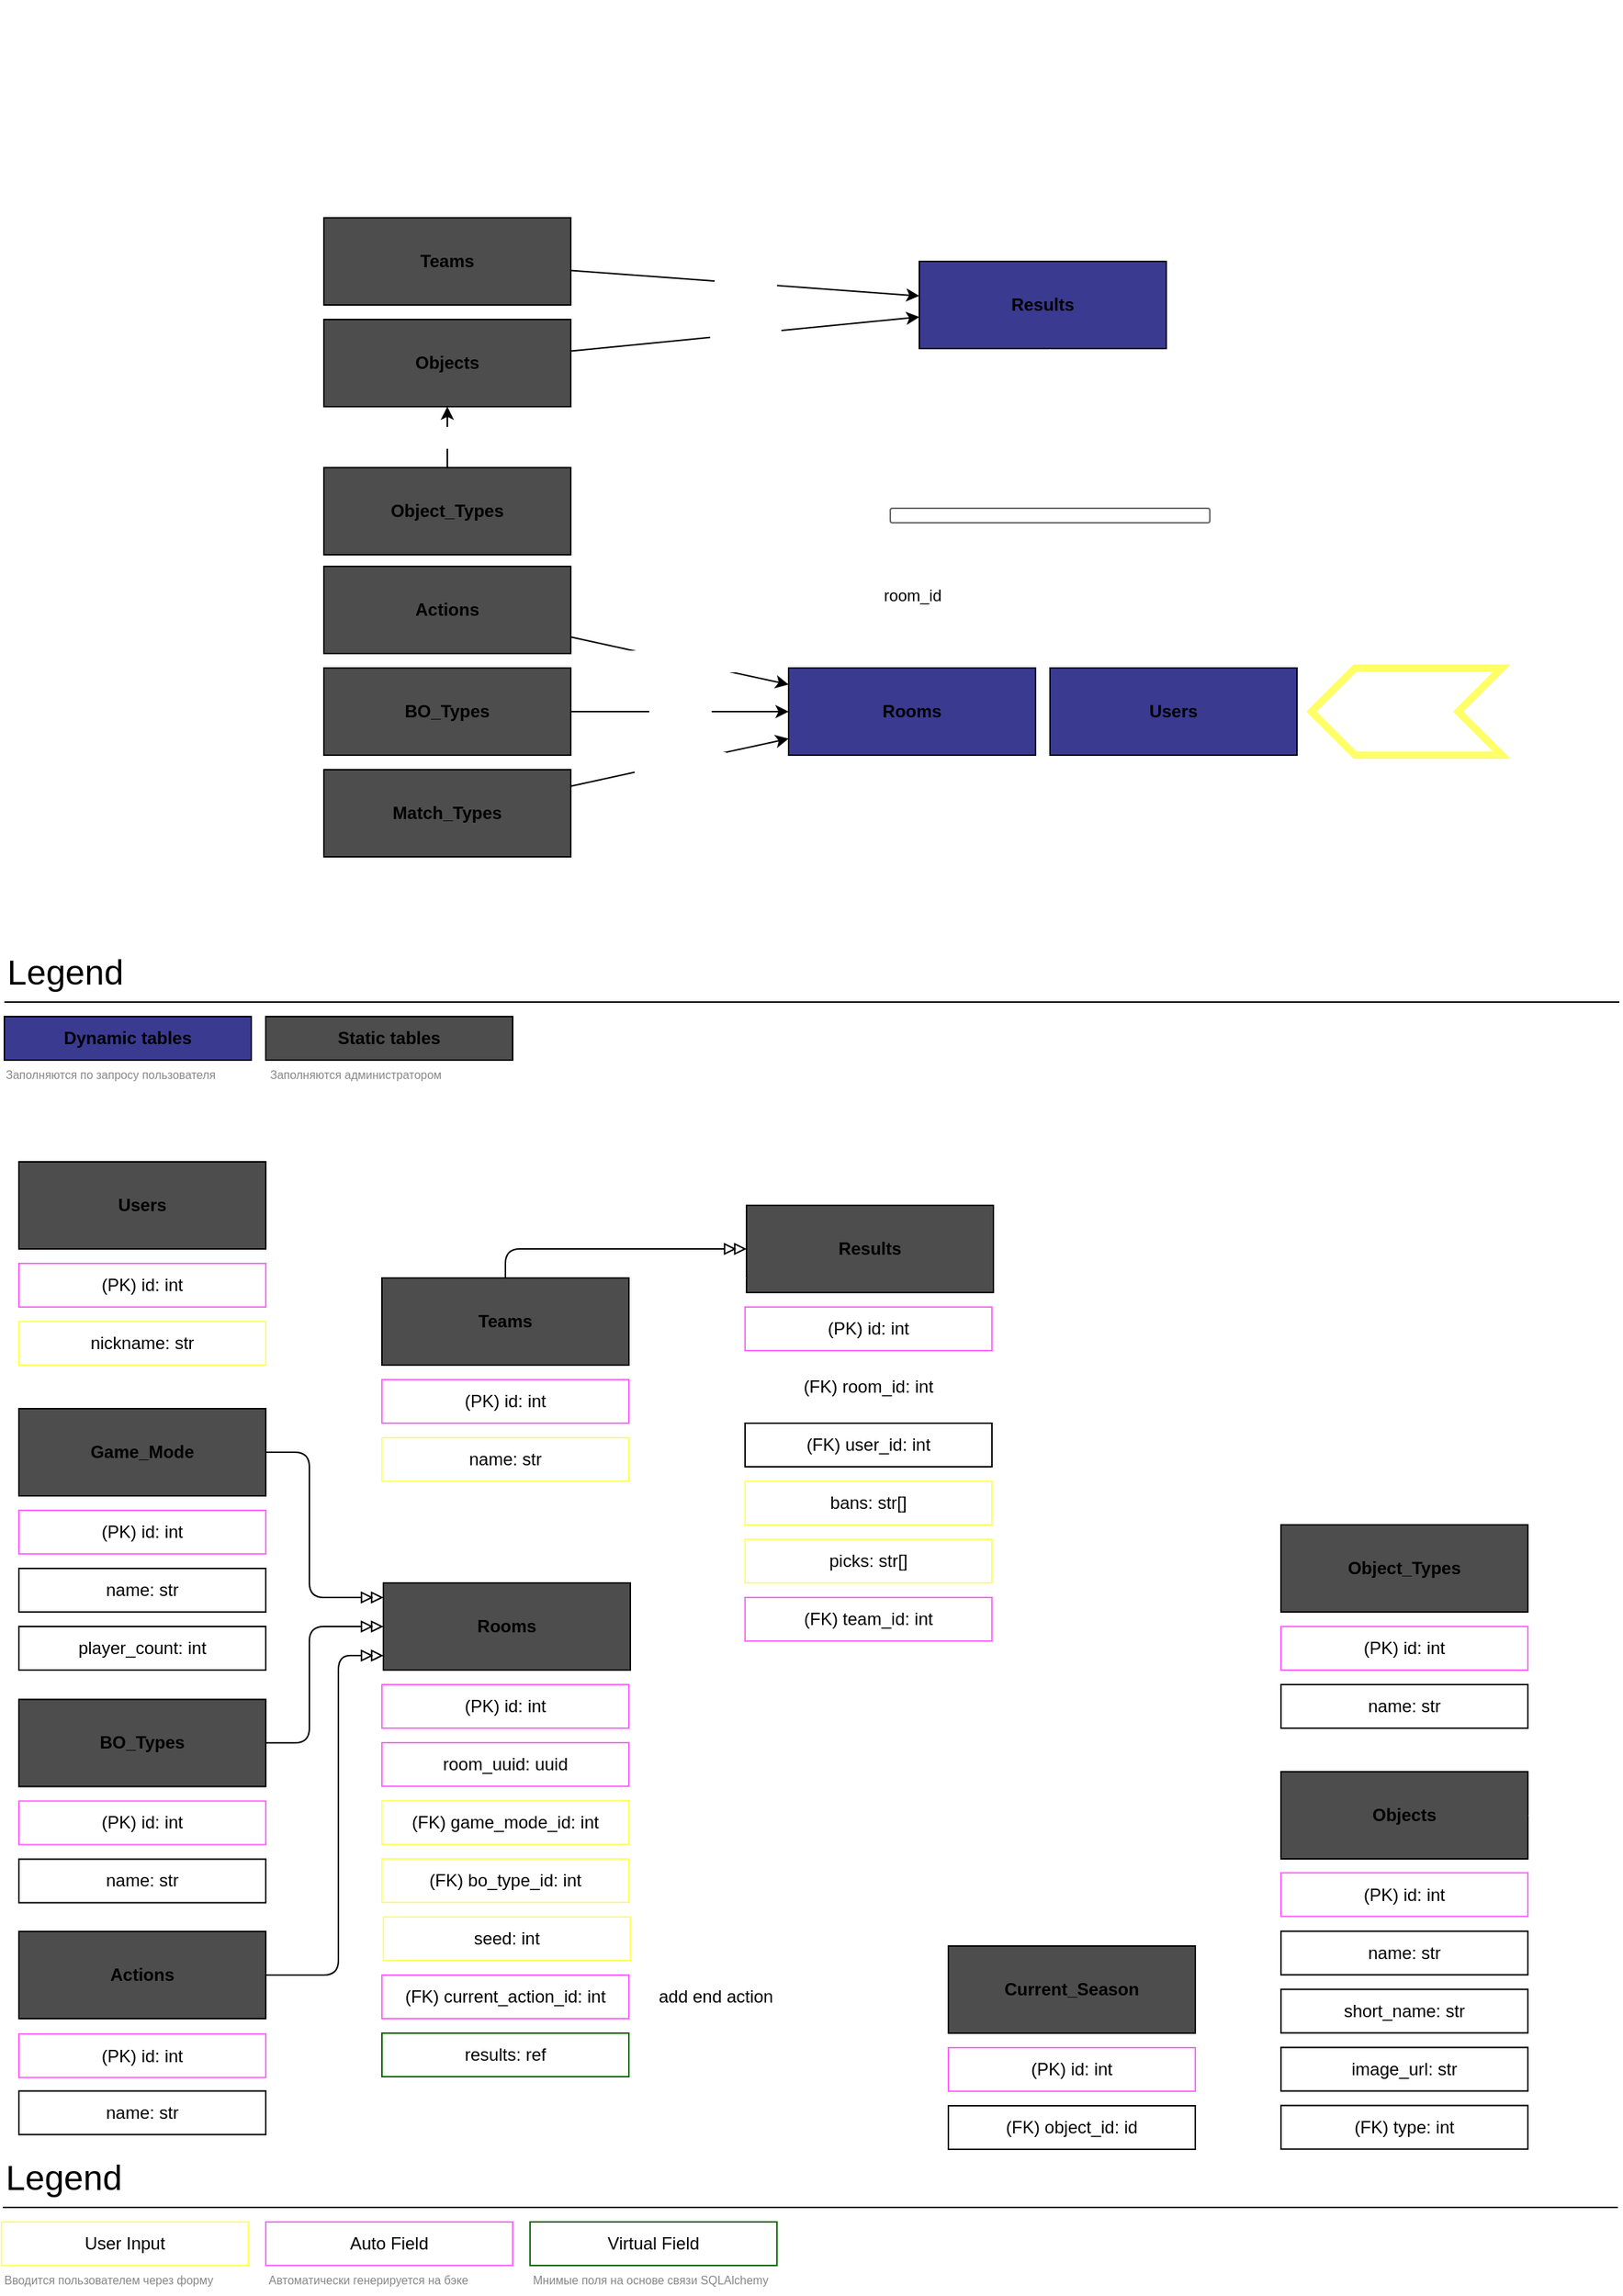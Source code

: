 <mxfile pages="6">
    <diagram id="msKyM3QTYCGkHJKbw-Ij" name="DB_Arch">
        <mxGraphModel dx="539" dy="1744" grid="1" gridSize="10" guides="0" tooltips="1" connect="1" arrows="1" fold="1" page="1" pageScale="1" pageWidth="1169" pageHeight="827" math="0" shadow="0">
            <root>
                <mxCell id="0"/>
                <mxCell id="1" parent="0"/>
                <mxCell id="SCHBTk89pM5uPsMTtURv-64" style="edgeStyle=orthogonalEdgeStyle;rounded=1;orthogonalLoop=1;jettySize=auto;html=1;startArrow=none;startFill=0;endArrow=doubleBlock;endFill=0;strokeColor=#FFFFFF;" parent="1" source="4jjwoe7JuIm5MmQz-8s8-2" target="rAY3adNcIp4noNA6YQVJ-1" edge="1">
                    <mxGeometry relative="1" as="geometry">
                        <Array as="points">
                            <mxPoint x="510" y="80"/>
                            <mxPoint x="510" y="80"/>
                        </Array>
                    </mxGeometry>
                </mxCell>
                <mxCell id="4jjwoe7JuIm5MmQz-8s8-2" value="Users" style="rounded=0;whiteSpace=wrap;html=1;fillColor=#4D4D4D;fontStyle=1" parent="1" vertex="1">
                    <mxGeometry x="40.0" y="40.0" width="170" height="60" as="geometry"/>
                </mxCell>
                <mxCell id="4jjwoe7JuIm5MmQz-8s8-6" value="(PK) id: int" style="rounded=0;whiteSpace=wrap;html=1;" parent="1" vertex="1">
                    <mxGeometry x="40.0" y="110.0" width="170" height="30" as="geometry"/>
                </mxCell>
                <mxCell id="4jjwoe7JuIm5MmQz-8s8-7" value="nickname: str" style="rounded=0;whiteSpace=wrap;html=1;strokeColor=#FFFF66;" parent="1" vertex="1">
                    <mxGeometry x="40.0" y="150.0" width="170" height="30" as="geometry"/>
                </mxCell>
                <mxCell id="SCHBTk89pM5uPsMTtURv-54" style="edgeStyle=orthogonalEdgeStyle;rounded=1;orthogonalLoop=1;jettySize=auto;html=1;startArrow=none;startFill=0;endArrow=doubleBlock;endFill=0;" parent="1" source="4jjwoe7JuIm5MmQz-8s8-13" target="SCHBTk89pM5uPsMTtURv-42" edge="1">
                    <mxGeometry relative="1" as="geometry">
                        <Array as="points">
                            <mxPoint x="240" y="240"/>
                            <mxPoint x="240" y="340"/>
                        </Array>
                    </mxGeometry>
                </mxCell>
                <mxCell id="4jjwoe7JuIm5MmQz-8s8-13" value="Game_Mode" style="rounded=0;whiteSpace=wrap;html=1;fillColor=#4D4D4D;fontStyle=1" parent="1" vertex="1">
                    <mxGeometry x="40" y="210" width="170" height="60" as="geometry"/>
                </mxCell>
                <mxCell id="4jjwoe7JuIm5MmQz-8s8-16" value="name: str" style="rounded=0;whiteSpace=wrap;html=1;" parent="1" vertex="1">
                    <mxGeometry x="40" y="520.2" width="170" height="30" as="geometry"/>
                </mxCell>
                <mxCell id="SCHBTk89pM5uPsMTtURv-55" style="edgeStyle=orthogonalEdgeStyle;rounded=1;orthogonalLoop=1;jettySize=auto;html=1;startArrow=none;startFill=0;endArrow=doubleBlock;endFill=0;" parent="1" target="SCHBTk89pM5uPsMTtURv-42" edge="1">
                    <mxGeometry relative="1" as="geometry">
                        <Array as="points">
                            <mxPoint x="240" y="440"/>
                            <mxPoint x="240" y="360"/>
                        </Array>
                        <mxPoint x="210" y="440.143" as="sourcePoint"/>
                    </mxGeometry>
                </mxCell>
                <mxCell id="4jjwoe7JuIm5MmQz-8s8-18" value="BO_Types" style="rounded=0;whiteSpace=wrap;html=1;fillColor=#4D4D4D;fontStyle=1" parent="1" vertex="1">
                    <mxGeometry x="40" y="410.2" width="170" height="60" as="geometry"/>
                </mxCell>
                <mxCell id="4jjwoe7JuIm5MmQz-8s8-23" value="(PK) id: int" style="rounded=0;whiteSpace=wrap;html=1;strokeColor=#FF66FF;" parent="1" vertex="1">
                    <mxGeometry x="40" y="280" width="170" height="30" as="geometry"/>
                </mxCell>
                <mxCell id="4jjwoe7JuIm5MmQz-8s8-24" value="name: str" style="rounded=0;whiteSpace=wrap;html=1;" parent="1" vertex="1">
                    <mxGeometry x="40" y="320" width="170" height="30" as="geometry"/>
                </mxCell>
                <mxCell id="4jjwoe7JuIm5MmQz-8s8-25" value="(PK) id: int" style="rounded=0;whiteSpace=wrap;html=1;strokeColor=#FF66FF;" parent="1" vertex="1">
                    <mxGeometry x="40" y="480.2" width="170" height="30" as="geometry"/>
                </mxCell>
                <mxCell id="4jjwoe7JuIm5MmQz-8s8-49" value="User Input" style="rounded=0;whiteSpace=wrap;html=1;strokeColor=#FFFF66;" parent="1" vertex="1">
                    <mxGeometry x="28" y="770" width="170" height="30" as="geometry"/>
                </mxCell>
                <mxCell id="4jjwoe7JuIm5MmQz-8s8-50" value="Auto Field" style="rounded=0;whiteSpace=wrap;html=1;strokeColor=#FF66FF;" parent="1" vertex="1">
                    <mxGeometry x="210" y="770" width="170" height="30" as="geometry"/>
                </mxCell>
                <mxCell id="7G6EMqLsNSL37DhbVlC9-19" style="edgeStyle=orthogonalEdgeStyle;rounded=1;orthogonalLoop=1;jettySize=auto;html=1;endArrow=doubleBlock;endFill=0;" parent="1" source="4jjwoe7JuIm5MmQz-8s8-51" target="rAY3adNcIp4noNA6YQVJ-1" edge="1">
                    <mxGeometry relative="1" as="geometry">
                        <Array as="points">
                            <mxPoint x="375" y="100"/>
                        </Array>
                    </mxGeometry>
                </mxCell>
                <mxCell id="4jjwoe7JuIm5MmQz-8s8-51" value="Teams" style="rounded=0;whiteSpace=wrap;html=1;fillColor=#4D4D4D;fontStyle=1" parent="1" vertex="1">
                    <mxGeometry x="290" y="120" width="170" height="60" as="geometry"/>
                </mxCell>
                <mxCell id="4jjwoe7JuIm5MmQz-8s8-54" value="name: str" style="rounded=0;whiteSpace=wrap;html=1;strokeColor=#FFFF66;" parent="1" vertex="1">
                    <mxGeometry x="290" y="230" width="170" height="30" as="geometry"/>
                </mxCell>
                <mxCell id="4jjwoe7JuIm5MmQz-8s8-55" value="(PK) id: int" style="rounded=0;whiteSpace=wrap;html=1;" parent="1" vertex="1">
                    <mxGeometry x="290" y="190" width="170" height="30" as="geometry"/>
                </mxCell>
                <mxCell id="4jjwoe7JuIm5MmQz-8s8-60" value="&lt;font style=&quot;font-size: 24px&quot;&gt;Legend&lt;/font&gt;" style="text;html=1;strokeColor=none;fillColor=none;align=left;verticalAlign=middle;whiteSpace=wrap;rounded=0;" parent="1" vertex="1">
                    <mxGeometry x="29" y="720" width="92" height="40" as="geometry"/>
                </mxCell>
                <mxCell id="4jjwoe7JuIm5MmQz-8s8-62" value="" style="endArrow=none;html=1;rounded=0;fontSize=24;exitX=0;exitY=1;exitDx=0;exitDy=0;" parent="1" source="4jjwoe7JuIm5MmQz-8s8-60" edge="1">
                    <mxGeometry width="50" height="50" relative="1" as="geometry">
                        <mxPoint x="771" y="600" as="sourcePoint"/>
                        <mxPoint x="1141" y="760" as="targetPoint"/>
                    </mxGeometry>
                </mxCell>
                <mxCell id="rAY3adNcIp4noNA6YQVJ-1" value="Results" style="rounded=0;whiteSpace=wrap;html=1;fillColor=#4D4D4D;fontStyle=1" parent="1" vertex="1">
                    <mxGeometry x="541" y="70" width="170" height="60" as="geometry"/>
                </mxCell>
                <mxCell id="Pdu6vEGgEKiIDiA17Eyo-1" value="Вводится пользователем через форму" style="text;html=1;strokeColor=none;fillColor=none;align=left;verticalAlign=middle;whiteSpace=wrap;rounded=0;shadow=0;glass=0;labelBorderColor=none;fontSize=8;fontColor=#878787;" parent="1" vertex="1">
                    <mxGeometry x="28" y="800" width="170" height="20" as="geometry"/>
                </mxCell>
                <mxCell id="Pdu6vEGgEKiIDiA17Eyo-2" value="Автоматически генерируется на бэке" style="text;html=1;strokeColor=none;fillColor=none;align=left;verticalAlign=middle;whiteSpace=wrap;rounded=0;shadow=0;glass=0;labelBorderColor=none;fontSize=8;fontColor=#878787;" parent="1" vertex="1">
                    <mxGeometry x="210" y="800" width="170" height="20" as="geometry"/>
                </mxCell>
                <mxCell id="qCTBJWdA8ET0f0xkRoKU-1" value="Virtual Field" style="rounded=0;whiteSpace=wrap;html=1;strokeColor=#006600;" parent="1" vertex="1">
                    <mxGeometry x="391.94" y="770" width="170" height="30" as="geometry"/>
                </mxCell>
                <mxCell id="qCTBJWdA8ET0f0xkRoKU-2" value="Мнимые поля на основе связи SQLAlchemy" style="text;html=1;strokeColor=none;fillColor=none;align=left;verticalAlign=middle;whiteSpace=wrap;rounded=0;shadow=0;glass=0;labelBorderColor=none;fontSize=8;fontColor=#878787;" parent="1" vertex="1">
                    <mxGeometry x="391.94" y="800" width="170" height="20" as="geometry"/>
                </mxCell>
                <mxCell id="SCHBTk89pM5uPsMTtURv-70" style="edgeStyle=orthogonalEdgeStyle;rounded=1;orthogonalLoop=1;jettySize=auto;html=1;startArrow=none;startFill=0;endArrow=doubleBlock;endFill=0;strokeColor=#FFFFFF;" parent="1" source="JbDyKo0zZpgBaeJ1JBka-1" target="SCHBTk89pM5uPsMTtURv-67" edge="1">
                    <mxGeometry relative="1" as="geometry"/>
                </mxCell>
                <mxCell id="JbDyKo0zZpgBaeJ1JBka-1" value="Objects" style="rounded=0;whiteSpace=wrap;html=1;fillColor=#4D4D4D;fontStyle=1;glass=0;shadow=0;" parent="1" vertex="1">
                    <mxGeometry x="909" y="460" width="170" height="60" as="geometry"/>
                </mxCell>
                <mxCell id="JbDyKo0zZpgBaeJ1JBka-3" value="name: str" style="rounded=0;whiteSpace=wrap;html=1;" parent="1" vertex="1">
                    <mxGeometry x="909" y="569.82" width="170" height="30" as="geometry"/>
                </mxCell>
                <mxCell id="JbDyKo0zZpgBaeJ1JBka-4" value="image_url: str" style="rounded=0;whiteSpace=wrap;html=1;" parent="1" vertex="1">
                    <mxGeometry x="909" y="649.82" width="170" height="30" as="geometry"/>
                </mxCell>
                <mxCell id="JbDyKo0zZpgBaeJ1JBka-5" value="short_name: str" style="rounded=0;whiteSpace=wrap;html=1;" parent="1" vertex="1">
                    <mxGeometry x="909" y="609.82" width="170" height="30" as="geometry"/>
                </mxCell>
                <mxCell id="JbDyKo0zZpgBaeJ1JBka-6" value="(FK) type: int" style="rounded=0;whiteSpace=wrap;html=1;" parent="1" vertex="1">
                    <mxGeometry x="909" y="689.82" width="170" height="30" as="geometry"/>
                </mxCell>
                <mxCell id="JbDyKo0zZpgBaeJ1JBka-8" value="(PK) id: int" style="rounded=0;whiteSpace=wrap;html=1;strokeColor=#FF66FF;" parent="1" vertex="1">
                    <mxGeometry x="909" y="529.62" width="170" height="30" as="geometry"/>
                </mxCell>
                <mxCell id="SCHBTk89pM5uPsMTtURv-61" style="edgeStyle=orthogonalEdgeStyle;rounded=1;orthogonalLoop=1;jettySize=auto;html=1;startArrow=none;startFill=0;endArrow=doubleBlock;endFill=0;" parent="1" source="JbDyKo0zZpgBaeJ1JBka-10" target="SCHBTk89pM5uPsMTtURv-42" edge="1">
                    <mxGeometry relative="1" as="geometry">
                        <Array as="points">
                            <mxPoint x="260" y="600"/>
                            <mxPoint x="260" y="380"/>
                        </Array>
                    </mxGeometry>
                </mxCell>
                <mxCell id="JbDyKo0zZpgBaeJ1JBka-10" value="Actions" style="rounded=0;whiteSpace=wrap;html=1;fillColor=#4D4D4D;fontStyle=1;glass=0;shadow=0;" parent="1" vertex="1">
                    <mxGeometry x="40" y="570" width="170" height="60" as="geometry"/>
                </mxCell>
                <mxCell id="JbDyKo0zZpgBaeJ1JBka-11" value="name: str" style="rounded=0;whiteSpace=wrap;html=1;" parent="1" vertex="1">
                    <mxGeometry x="40" y="679.82" width="170" height="30" as="geometry"/>
                </mxCell>
                <mxCell id="JbDyKo0zZpgBaeJ1JBka-12" value="(PK) id: int" style="rounded=0;whiteSpace=wrap;html=1;strokeColor=#FF66FF;" parent="1" vertex="1">
                    <mxGeometry x="40" y="640.57" width="170" height="30" as="geometry"/>
                </mxCell>
                <mxCell id="SCHBTk89pM5uPsMTtURv-66" style="edgeStyle=orthogonalEdgeStyle;rounded=1;orthogonalLoop=1;jettySize=auto;html=1;startArrow=none;startFill=0;endArrow=doubleBlock;endFill=0;strokeColor=#FFFFFF;" parent="1" source="JbDyKo0zZpgBaeJ1JBka-24" target="JbDyKo0zZpgBaeJ1JBka-1" edge="1">
                    <mxGeometry relative="1" as="geometry">
                        <Array as="points">
                            <mxPoint x="1119" y="320"/>
                            <mxPoint x="1119" y="490"/>
                        </Array>
                    </mxGeometry>
                </mxCell>
                <mxCell id="JbDyKo0zZpgBaeJ1JBka-24" value="Object_Types" style="rounded=0;whiteSpace=wrap;html=1;fillColor=#4D4D4D;fontStyle=1;glass=0;shadow=0;" parent="1" vertex="1">
                    <mxGeometry x="909" y="290" width="170" height="60" as="geometry"/>
                </mxCell>
                <mxCell id="JbDyKo0zZpgBaeJ1JBka-25" value="name: str" style="rounded=0;whiteSpace=wrap;html=1;" parent="1" vertex="1">
                    <mxGeometry x="909" y="400" width="170" height="30" as="geometry"/>
                </mxCell>
                <mxCell id="JbDyKo0zZpgBaeJ1JBka-26" value="(PK) id: int" style="rounded=0;whiteSpace=wrap;html=1;strokeColor=#FF66FF;" parent="1" vertex="1">
                    <mxGeometry x="909" y="360.0" width="170" height="30" as="geometry"/>
                </mxCell>
                <mxCell id="wZGH_QOkmGSGh30uLuTO-182" value="match_type" style="edgeStyle=none;orthogonalLoop=1;jettySize=auto;html=1;fontSize=12;fontColor=#FFFFFF;startArrow=none;startFill=0;endArrow=classic;endFill=1;" parent="1" source="wZGH_QOkmGSGh30uLuTO-154" target="wZGH_QOkmGSGh30uLuTO-163" edge="1">
                    <mxGeometry relative="1" as="geometry"/>
                </mxCell>
                <mxCell id="wZGH_QOkmGSGh30uLuTO-154" value="Match_Types" style="rounded=0;whiteSpace=wrap;html=1;fillColor=#4D4D4D;fontStyle=1" parent="1" vertex="1">
                    <mxGeometry x="250.0" y="-230" width="170" height="60" as="geometry"/>
                </mxCell>
                <mxCell id="wZGH_QOkmGSGh30uLuTO-173" value="bo_type" style="edgeStyle=none;orthogonalLoop=1;jettySize=auto;html=1;fontSize=12;fontColor=#FFFFFF;startArrow=none;startFill=0;endArrow=classic;endFill=1;" parent="1" source="wZGH_QOkmGSGh30uLuTO-155" target="wZGH_QOkmGSGh30uLuTO-163" edge="1">
                    <mxGeometry relative="1" as="geometry"/>
                </mxCell>
                <mxCell id="wZGH_QOkmGSGh30uLuTO-155" value="BO_Types" style="rounded=0;whiteSpace=wrap;html=1;fillColor=#4D4D4D;fontStyle=1" parent="1" vertex="1">
                    <mxGeometry x="250.0" y="-300" width="170" height="60" as="geometry"/>
                </mxCell>
                <mxCell id="wZGH_QOkmGSGh30uLuTO-175" value="object_id" style="edgeStyle=none;orthogonalLoop=1;jettySize=auto;html=1;fontSize=12;fontColor=#FFFFFF;startArrow=none;startFill=0;endArrow=classic;endFill=1;" parent="1" source="wZGH_QOkmGSGh30uLuTO-156" target="wZGH_QOkmGSGh30uLuTO-162" edge="1">
                    <mxGeometry relative="1" as="geometry"/>
                </mxCell>
                <mxCell id="wZGH_QOkmGSGh30uLuTO-156" value="Objects" style="rounded=0;whiteSpace=wrap;html=1;fillColor=#4D4D4D;fontStyle=1;glass=0;shadow=0;" parent="1" vertex="1">
                    <mxGeometry x="250.0" y="-540" width="170" height="60" as="geometry"/>
                </mxCell>
                <mxCell id="wZGH_QOkmGSGh30uLuTO-174" value="current_action_id" style="edgeStyle=none;orthogonalLoop=1;jettySize=auto;html=1;fontSize=12;fontColor=#FFFFFF;startArrow=none;startFill=0;endArrow=classic;endFill=1;" parent="1" source="wZGH_QOkmGSGh30uLuTO-157" target="wZGH_QOkmGSGh30uLuTO-163" edge="1">
                    <mxGeometry relative="1" as="geometry"/>
                </mxCell>
                <mxCell id="wZGH_QOkmGSGh30uLuTO-157" value="Actions" style="rounded=0;whiteSpace=wrap;html=1;fillColor=#4D4D4D;fontStyle=1;glass=0;shadow=0;" parent="1" vertex="1">
                    <mxGeometry x="250.0" y="-370" width="170" height="60" as="geometry"/>
                </mxCell>
                <mxCell id="wZGH_QOkmGSGh30uLuTO-176" value="type" style="edgeStyle=none;orthogonalLoop=1;jettySize=auto;html=1;fontSize=12;fontColor=#FFFFFF;startArrow=none;startFill=0;endArrow=classic;endFill=1;" parent="1" source="wZGH_QOkmGSGh30uLuTO-158" target="wZGH_QOkmGSGh30uLuTO-156" edge="1">
                    <mxGeometry relative="1" as="geometry"/>
                </mxCell>
                <mxCell id="wZGH_QOkmGSGh30uLuTO-158" value="Object_Types" style="rounded=0;whiteSpace=wrap;html=1;fillColor=#4D4D4D;fontStyle=1;glass=0;shadow=0;" parent="1" vertex="1">
                    <mxGeometry x="250.0" y="-438.0" width="170" height="60" as="geometry"/>
                </mxCell>
                <mxCell id="wZGH_QOkmGSGh30uLuTO-185" value="team_id" style="orthogonalLoop=1;jettySize=auto;html=1;fontSize=12;fontColor=#FFFFFF;startArrow=none;startFill=0;endArrow=classic;endFill=1;strokeColor=default;rounded=1;jumpStyle=none;elbow=vertical;" parent="1" source="wZGH_QOkmGSGh30uLuTO-159" target="wZGH_QOkmGSGh30uLuTO-162" edge="1">
                    <mxGeometry relative="1" as="geometry">
                        <mxPoint x="885.0" y="-370" as="targetPoint"/>
                    </mxGeometry>
                </mxCell>
                <mxCell id="wZGH_QOkmGSGh30uLuTO-159" value="Teams" style="rounded=0;whiteSpace=wrap;html=1;fillColor=#4D4D4D;fontStyle=1" parent="1" vertex="1">
                    <mxGeometry x="250.0" y="-610" width="170" height="60" as="geometry"/>
                </mxCell>
                <mxCell id="vuVQOKLUfzYMfMgCxyHa-4" value="user_id" style="edgeStyle=none;rounded=0;orthogonalLoop=1;jettySize=auto;html=1;entryX=0.886;entryY=1;entryDx=0;entryDy=0;entryPerimeter=0;fontColor=#FFFFFF;endArrow=classic;endFill=1;strokeColor=#FFFFFF;" parent="1" source="wZGH_QOkmGSGh30uLuTO-160" target="vuVQOKLUfzYMfMgCxyHa-1" edge="1">
                    <mxGeometry relative="1" as="geometry"/>
                </mxCell>
                <mxCell id="wZGH_QOkmGSGh30uLuTO-160" value="Users" style="rounded=0;whiteSpace=wrap;html=1;fillColor=#3A3A91;fontStyle=1;gradientColor=none;" parent="1" vertex="1">
                    <mxGeometry x="750" y="-300" width="170" height="60" as="geometry"/>
                </mxCell>
                <mxCell id="wZGH_QOkmGSGh30uLuTO-162" value="Results" style="rounded=0;whiteSpace=wrap;html=1;fillColor=#3A3A91;fontStyle=1;gradientColor=none;" parent="1" vertex="1">
                    <mxGeometry x="660" y="-580" width="170" height="60" as="geometry"/>
                </mxCell>
                <mxCell id="SCHBTk89pM5uPsMTtURv-63" value="room_id" style="edgeStyle=none;rounded=1;orthogonalLoop=1;jettySize=auto;html=1;startArrow=none;startFill=0;endArrow=classic;endFill=1;strokeColor=#FFFFFF;entryX=0.07;entryY=0.992;entryDx=0;entryDy=0;entryPerimeter=0;" parent="1" source="wZGH_QOkmGSGh30uLuTO-163" target="vuVQOKLUfzYMfMgCxyHa-1" edge="1">
                    <mxGeometry relative="1" as="geometry"/>
                </mxCell>
                <mxCell id="wZGH_QOkmGSGh30uLuTO-163" value="Rooms" style="rounded=0;whiteSpace=wrap;html=1;fillColor=#3A3A91;fontStyle=1;gradientColor=none;" parent="1" vertex="1">
                    <mxGeometry x="570" y="-300.0" width="170" height="60" as="geometry"/>
                </mxCell>
                <mxCell id="wZGH_QOkmGSGh30uLuTO-183" value="Simple relationship schema" style="text;html=1;strokeColor=none;fillColor=none;align=left;verticalAlign=middle;whiteSpace=wrap;rounded=0;fontSize=50;fontColor=#FFFFFF;fontStyle=1" parent="1" vertex="1">
                    <mxGeometry x="250" y="-760" width="680" height="80" as="geometry"/>
                </mxCell>
                <mxCell id="wZGH_QOkmGSGh30uLuTO-191" value="REQUEST" style="html=1;shadow=0;dashed=0;align=center;verticalAlign=middle;shape=mxgraph.arrows2.arrow;dy=0;dx=30;notch=30;fontSize=12;fontColor=#FFFFFF;strokeColor=#FFFF66;strokeWidth=5;direction=west;" parent="1" vertex="1">
                    <mxGeometry x="930" y="-300" width="131" height="60" as="geometry"/>
                </mxCell>
                <mxCell id="wZGH_QOkmGSGh30uLuTO-222" value="&lt;font style=&quot;font-size: 24px&quot;&gt;Legend&lt;/font&gt;" style="text;html=1;strokeColor=none;fillColor=none;align=left;verticalAlign=middle;whiteSpace=wrap;rounded=0;" parent="1" vertex="1">
                    <mxGeometry x="30" y="-110" width="92" height="40" as="geometry"/>
                </mxCell>
                <mxCell id="wZGH_QOkmGSGh30uLuTO-223" value="" style="endArrow=none;html=1;rounded=0;fontSize=24;exitX=0;exitY=1;exitDx=0;exitDy=0;" parent="1" source="wZGH_QOkmGSGh30uLuTO-222" edge="1">
                    <mxGeometry width="50" height="50" relative="1" as="geometry">
                        <mxPoint x="772" y="-230" as="sourcePoint"/>
                        <mxPoint x="1142" y="-70" as="targetPoint"/>
                    </mxGeometry>
                </mxCell>
                <mxCell id="wZGH_QOkmGSGh30uLuTO-224" value="Заполняются по запросу пользователя" style="text;html=1;strokeColor=none;fillColor=none;align=left;verticalAlign=middle;whiteSpace=wrap;rounded=0;shadow=0;glass=0;labelBorderColor=none;fontSize=8;fontColor=#878787;" parent="1" vertex="1">
                    <mxGeometry x="29" y="-30" width="170" height="20" as="geometry"/>
                </mxCell>
                <mxCell id="wZGH_QOkmGSGh30uLuTO-225" value="Заполняются администратором" style="text;html=1;strokeColor=none;fillColor=none;align=left;verticalAlign=middle;whiteSpace=wrap;rounded=0;shadow=0;glass=0;labelBorderColor=none;fontSize=8;fontColor=#878787;" parent="1" vertex="1">
                    <mxGeometry x="211" y="-30" width="170" height="20" as="geometry"/>
                </mxCell>
                <mxCell id="wZGH_QOkmGSGh30uLuTO-228" value="Dynamic tables" style="rounded=0;whiteSpace=wrap;html=1;fillColor=#3A3A91;fontStyle=1;gradientColor=none;" parent="1" vertex="1">
                    <mxGeometry x="30" y="-60" width="170" height="30" as="geometry"/>
                </mxCell>
                <mxCell id="wZGH_QOkmGSGh30uLuTO-229" value="Static tables" style="rounded=0;whiteSpace=wrap;html=1;fillColor=#4D4D4D;fontStyle=1;glass=0;shadow=0;" parent="1" vertex="1">
                    <mxGeometry x="210" y="-60" width="170" height="30" as="geometry"/>
                </mxCell>
                <mxCell id="wZGH_QOkmGSGh30uLuTO-230" value="&lt;div style=&quot;&quot;&gt;&lt;span&gt;Extended&lt;/span&gt;&lt;/div&gt;relationship schema" style="text;html=1;strokeColor=none;fillColor=none;align=left;verticalAlign=middle;whiteSpace=wrap;rounded=0;fontSize=50;fontColor=#FFFFFF;fontStyle=1" parent="1" vertex="1">
                    <mxGeometry x="800" y="70" width="290" height="160" as="geometry"/>
                </mxCell>
                <mxCell id="SCHBTk89pM5uPsMTtURv-58" style="edgeStyle=orthogonalEdgeStyle;rounded=1;orthogonalLoop=1;jettySize=auto;html=1;startArrow=none;startFill=0;endArrow=doubleBlock;endFill=0;strokeColor=#FFFFFF;" parent="1" source="SCHBTk89pM5uPsMTtURv-42" target="rAY3adNcIp4noNA6YQVJ-1" edge="1">
                    <mxGeometry relative="1" as="geometry">
                        <Array as="points">
                            <mxPoint x="500" y="360"/>
                            <mxPoint x="500" y="120"/>
                        </Array>
                    </mxGeometry>
                </mxCell>
                <mxCell id="SCHBTk89pM5uPsMTtURv-42" value="Rooms" style="rounded=0;whiteSpace=wrap;html=1;fillColor=#4D4D4D;fontStyle=1" parent="1" vertex="1">
                    <mxGeometry x="291" y="330" width="170" height="60" as="geometry"/>
                </mxCell>
                <mxCell id="SCHBTk89pM5uPsMTtURv-67" value="Current_Season" style="rounded=0;whiteSpace=wrap;html=1;fillColor=#4D4D4D;fontStyle=1;glass=0;shadow=0;" parent="1" vertex="1">
                    <mxGeometry x="680" y="580" width="170" height="60" as="geometry"/>
                </mxCell>
                <mxCell id="SCHBTk89pM5uPsMTtURv-68" value="(FK) object_id: id" style="rounded=0;whiteSpace=wrap;html=1;" parent="1" vertex="1">
                    <mxGeometry x="680" y="690" width="170" height="30" as="geometry"/>
                </mxCell>
                <mxCell id="SCHBTk89pM5uPsMTtURv-69" value="(PK) id: int" style="rounded=0;whiteSpace=wrap;html=1;strokeColor=#FF66FF;" parent="1" vertex="1">
                    <mxGeometry x="680" y="650.0" width="170" height="30" as="geometry"/>
                </mxCell>
                <mxCell id="SCHBTk89pM5uPsMTtURv-71" value="room_uuid: uuid" style="rounded=0;whiteSpace=wrap;html=1;strokeColor=#FF66FF;" parent="1" vertex="1">
                    <mxGeometry x="290" y="440.0" width="170" height="30" as="geometry"/>
                </mxCell>
                <mxCell id="SCHBTk89pM5uPsMTtURv-72" value="(FK) game_mode_id: int" style="rounded=0;whiteSpace=wrap;html=1;strokeColor=#FFFF66;" parent="1" vertex="1">
                    <mxGeometry x="290" y="480.0" width="170" height="30" as="geometry"/>
                </mxCell>
                <mxCell id="SCHBTk89pM5uPsMTtURv-73" value="(FK) bo_type_id: int" style="rounded=0;whiteSpace=wrap;html=1;strokeColor=#FFFF66;" parent="1" vertex="1">
                    <mxGeometry x="290" y="520" width="170" height="30" as="geometry"/>
                </mxCell>
                <mxCell id="SCHBTk89pM5uPsMTtURv-74" value="seed: int" style="rounded=0;whiteSpace=wrap;html=1;strokeColor=#FFFF66;" parent="1" vertex="1">
                    <mxGeometry x="291" y="560" width="170" height="30" as="geometry"/>
                </mxCell>
                <mxCell id="SCHBTk89pM5uPsMTtURv-75" value="results: ref" style="rounded=0;whiteSpace=wrap;html=1;strokeColor=#006600;" parent="1" vertex="1">
                    <mxGeometry x="290" y="640" width="170" height="30" as="geometry"/>
                </mxCell>
                <mxCell id="SCHBTk89pM5uPsMTtURv-76" value="(PK) id: int" style="rounded=0;whiteSpace=wrap;html=1;strokeColor=#FF66FF;" parent="1" vertex="1">
                    <mxGeometry x="290" y="400.0" width="170" height="30" as="geometry"/>
                </mxCell>
                <mxCell id="SCHBTk89pM5uPsMTtURv-78" value="(FK) current_action_id: int" style="rounded=0;whiteSpace=wrap;html=1;strokeColor=#FF66FF;" parent="1" vertex="1">
                    <mxGeometry x="290" y="600" width="170" height="30" as="geometry"/>
                </mxCell>
                <mxCell id="SCHBTk89pM5uPsMTtURv-81" value="(PK) id: int" style="rounded=0;whiteSpace=wrap;html=1;strokeColor=#FF66FF;" parent="1" vertex="1">
                    <mxGeometry x="540" y="140" width="170" height="30" as="geometry"/>
                </mxCell>
                <mxCell id="SCHBTk89pM5uPsMTtURv-82" value="(FK) user_id: int" style="rounded=0;whiteSpace=wrap;html=1;" parent="1" vertex="1">
                    <mxGeometry x="540" y="220" width="170" height="30" as="geometry"/>
                </mxCell>
                <mxCell id="SCHBTk89pM5uPsMTtURv-83" value="(FK) room_id: int" style="rounded=0;whiteSpace=wrap;html=1;strokeColor=#FFFFFF;" parent="1" vertex="1">
                    <mxGeometry x="540" y="180" width="170" height="30" as="geometry"/>
                </mxCell>
                <mxCell id="SCHBTk89pM5uPsMTtURv-84" value="bans: str[]" style="rounded=0;whiteSpace=wrap;html=1;strokeColor=#FFFF66;" parent="1" vertex="1">
                    <mxGeometry x="540" y="260" width="170" height="30" as="geometry"/>
                </mxCell>
                <mxCell id="SCHBTk89pM5uPsMTtURv-85" value="picks: str[]" style="rounded=0;whiteSpace=wrap;html=1;strokeColor=#FFFF66;" parent="1" vertex="1">
                    <mxGeometry x="540" y="300" width="170" height="30" as="geometry"/>
                </mxCell>
                <mxCell id="SCHBTk89pM5uPsMTtURv-86" value="(FK) team_id: int" style="rounded=0;whiteSpace=wrap;html=1;strokeColor=#FF66FF;" parent="1" vertex="1">
                    <mxGeometry x="540" y="340" width="170" height="30" as="geometry"/>
                </mxCell>
                <mxCell id="SCHBTk89pM5uPsMTtURv-87" value="(PK) id: int" style="rounded=0;whiteSpace=wrap;html=1;strokeColor=#FF66FF;" parent="1" vertex="1">
                    <mxGeometry x="290" y="190" width="170" height="30" as="geometry"/>
                </mxCell>
                <mxCell id="SCHBTk89pM5uPsMTtURv-88" value="(PK) id: int" style="rounded=0;whiteSpace=wrap;html=1;strokeColor=#FF66FF;" parent="1" vertex="1">
                    <mxGeometry x="40.0" y="110.0" width="170" height="30" as="geometry"/>
                </mxCell>
                <mxCell id="vuVQOKLUfzYMfMgCxyHa-2" style="rounded=0;orthogonalLoop=1;jettySize=auto;html=1;fontColor=#FFFFFF;endArrow=classic;endFill=1;strokeColor=#FFFFFF;" parent="1" source="vuVQOKLUfzYMfMgCxyHa-1" edge="1">
                    <mxGeometry relative="1" as="geometry">
                        <mxPoint x="750" y="-520" as="targetPoint"/>
                    </mxGeometry>
                </mxCell>
                <mxCell id="vuVQOKLUfzYMfMgCxyHa-1" value="" style="rounded=1;whiteSpace=wrap;html=1;fontColor=#FFFFFF;strokeColor=#666666;fillColor=#FFFFFF;" parent="1" vertex="1">
                    <mxGeometry x="640" y="-410" width="220" height="10" as="geometry"/>
                </mxCell>
                <mxCell id="iZ-Pagh186xZD2X_np8o-1" value="add end action" style="text;html=1;strokeColor=none;fillColor=none;align=center;verticalAlign=middle;whiteSpace=wrap;rounded=0;" parent="1" vertex="1">
                    <mxGeometry x="460" y="600" width="120" height="30" as="geometry"/>
                </mxCell>
                <mxCell id="2" value="player_count: int" style="rounded=0;whiteSpace=wrap;html=1;" vertex="1" parent="1">
                    <mxGeometry x="40" y="360" width="170" height="30" as="geometry"/>
                </mxCell>
            </root>
        </mxGraphModel>
    </diagram>
    <diagram id="ufQtc_7gJPJQI9lAsnQL" name="Create_Form">
        <mxGraphModel dx="1169" dy="534" grid="1" gridSize="10" guides="1" tooltips="1" connect="1" arrows="1" fold="1" page="1" pageScale="1" pageWidth="1169" pageHeight="827" math="0" shadow="0">
            <root>
                <mxCell id="CWQJvBQlIry-YsTT9sQo-0"/>
                <mxCell id="CWQJvBQlIry-YsTT9sQo-1" parent="CWQJvBQlIry-YsTT9sQo-0"/>
                <mxCell id="CWQJvBQlIry-YsTT9sQo-2" value="" style="rounded=0;whiteSpace=wrap;html=1;" parent="CWQJvBQlIry-YsTT9sQo-1" vertex="1">
                    <mxGeometry x="359" y="113" width="450" height="602" as="geometry"/>
                </mxCell>
                <mxCell id="CWQJvBQlIry-YsTT9sQo-3" value="" style="rounded=1;whiteSpace=wrap;html=1;align=left;" parent="CWQJvBQlIry-YsTT9sQo-1" vertex="1">
                    <mxGeometry x="424" y="252" width="320" height="40" as="geometry"/>
                </mxCell>
                <mxCell id="CWQJvBQlIry-YsTT9sQo-6" value="" style="rounded=1;whiteSpace=wrap;html=1;align=left;" parent="CWQJvBQlIry-YsTT9sQo-1" vertex="1">
                    <mxGeometry x="424" y="525" width="320" height="40" as="geometry"/>
                </mxCell>
                <mxCell id="CWQJvBQlIry-YsTT9sQo-7" value="Create match" style="text;html=1;strokeColor=none;fillColor=none;align=left;verticalAlign=middle;whiteSpace=wrap;rounded=0;fontSize=32;fontStyle=1" parent="CWQJvBQlIry-YsTT9sQo-1" vertex="1">
                    <mxGeometry x="424" y="142" width="215" height="60" as="geometry"/>
                </mxCell>
                <mxCell id="CWQJvBQlIry-YsTT9sQo-8" value="Game mode" style="text;html=1;strokeColor=none;fillColor=none;align=left;verticalAlign=middle;whiteSpace=wrap;rounded=0;fontSize=18;" parent="CWQJvBQlIry-YsTT9sQo-1" vertex="1">
                    <mxGeometry x="424" y="222" width="115" height="30" as="geometry"/>
                </mxCell>
                <mxCell id="CWQJvBQlIry-YsTT9sQo-10" value="Seed" style="text;html=1;strokeColor=none;fillColor=none;align=left;verticalAlign=middle;whiteSpace=wrap;rounded=0;fontSize=18;" parent="CWQJvBQlIry-YsTT9sQo-1" vertex="1">
                    <mxGeometry x="424" y="495" width="115" height="30" as="geometry"/>
                </mxCell>
                <mxCell id="CWQJvBQlIry-YsTT9sQo-11" value="Submit" style="rounded=1;whiteSpace=wrap;html=1;fontSize=18;fillColor=#0050ef;fontColor=#ffffff;strokeColor=#001DBC;" parent="CWQJvBQlIry-YsTT9sQo-1" vertex="1">
                    <mxGeometry x="639" y="595" width="105" height="40" as="geometry"/>
                </mxCell>
                <mxCell id="CWQJvBQlIry-YsTT9sQo-13" value="" style="endArrow=none;html=1;rounded=0;fontSize=18;entryX=0.895;entryY=0.012;entryDx=0;entryDy=0;entryPerimeter=0;exitX=0.895;exitY=1.012;exitDx=0;exitDy=0;exitPerimeter=0;" parent="CWQJvBQlIry-YsTT9sQo-1" edge="1">
                    <mxGeometry width="50" height="50" relative="1" as="geometry">
                        <mxPoint x="709.0" y="565" as="sourcePoint"/>
                        <mxPoint x="709.0" y="525" as="targetPoint"/>
                    </mxGeometry>
                </mxCell>
                <mxCell id="CWQJvBQlIry-YsTT9sQo-14" value="" style="endArrow=none;html=1;rounded=0;fontSize=18;entryX=0.895;entryY=0.012;entryDx=0;entryDy=0;entryPerimeter=0;exitX=0.895;exitY=1.012;exitDx=0;exitDy=0;exitPerimeter=0;" parent="CWQJvBQlIry-YsTT9sQo-1" edge="1">
                    <mxGeometry width="50" height="50" relative="1" as="geometry">
                        <mxPoint x="709.0" y="292" as="sourcePoint"/>
                        <mxPoint x="709.0" y="252" as="targetPoint"/>
                    </mxGeometry>
                </mxCell>
                <mxCell id="CWQJvBQlIry-YsTT9sQo-17" value="" style="html=1;shadow=0;dashed=0;align=center;verticalAlign=middle;shape=mxgraph.arrows2.arrow;dy=0;dx=6.84;notch=5.16;rounded=1;fontSize=18;direction=south;" parent="CWQJvBQlIry-YsTT9sQo-1" vertex="1">
                    <mxGeometry x="719" y="266" width="15" height="12" as="geometry"/>
                </mxCell>
                <mxCell id="CWQJvBQlIry-YsTT9sQo-18" value="" style="html=1;shadow=0;dashed=0;align=center;verticalAlign=middle;shape=mxgraph.arrows2.arrow;dy=0;dx=6.84;notch=5.16;rounded=1;fontSize=18;direction=south;" parent="CWQJvBQlIry-YsTT9sQo-1" vertex="1">
                    <mxGeometry x="719" y="539" width="15" height="12" as="geometry"/>
                </mxCell>
                <mxCell id="gGtInlzJsniyq_9l1pRI-0" value="" style="rounded=1;whiteSpace=wrap;html=1;align=left;" parent="CWQJvBQlIry-YsTT9sQo-1" vertex="1">
                    <mxGeometry x="424" y="435" width="320" height="40" as="geometry"/>
                </mxCell>
                <mxCell id="gGtInlzJsniyq_9l1pRI-1" value="Nickname" style="text;html=1;strokeColor=none;fillColor=none;align=left;verticalAlign=middle;whiteSpace=wrap;rounded=0;fontSize=18;" parent="CWQJvBQlIry-YsTT9sQo-1" vertex="1">
                    <mxGeometry x="424" y="405" width="115" height="30" as="geometry"/>
                </mxCell>
                <mxCell id="iGA6i5vbuYgvUGOjJ3Lz-0" value="" style="rounded=1;whiteSpace=wrap;html=1;align=left;" parent="CWQJvBQlIry-YsTT9sQo-1" vertex="1">
                    <mxGeometry x="424" y="345" width="320" height="40" as="geometry"/>
                </mxCell>
                <mxCell id="iGA6i5vbuYgvUGOjJ3Lz-1" value="Game type" style="text;html=1;strokeColor=none;fillColor=none;align=left;verticalAlign=middle;whiteSpace=wrap;rounded=0;fontSize=18;" parent="CWQJvBQlIry-YsTT9sQo-1" vertex="1">
                    <mxGeometry x="424" y="315" width="115" height="30" as="geometry"/>
                </mxCell>
                <mxCell id="iGA6i5vbuYgvUGOjJ3Lz-2" value="" style="endArrow=none;html=1;rounded=0;fontSize=18;entryX=0.895;entryY=0.012;entryDx=0;entryDy=0;entryPerimeter=0;exitX=0.895;exitY=1.012;exitDx=0;exitDy=0;exitPerimeter=0;" parent="CWQJvBQlIry-YsTT9sQo-1" edge="1">
                    <mxGeometry width="50" height="50" relative="1" as="geometry">
                        <mxPoint x="709" y="385" as="sourcePoint"/>
                        <mxPoint x="709" y="345" as="targetPoint"/>
                    </mxGeometry>
                </mxCell>
                <mxCell id="iGA6i5vbuYgvUGOjJ3Lz-3" value="" style="html=1;shadow=0;dashed=0;align=center;verticalAlign=middle;shape=mxgraph.arrows2.arrow;dy=0;dx=6.84;notch=5.16;rounded=1;fontSize=18;direction=south;" parent="CWQJvBQlIry-YsTT9sQo-1" vertex="1">
                    <mxGeometry x="719" y="359" width="15" height="12" as="geometry"/>
                </mxCell>
                <mxCell id="aXeuGlvFgHW7bq5NE7p0-0" value="" style="whiteSpace=wrap;html=1;aspect=fixed;rounded=1;fontSize=18;" parent="CWQJvBQlIry-YsTT9sQo-1" vertex="1">
                    <mxGeometry x="424" y="600" width="30" height="30" as="geometry"/>
                </mxCell>
                <mxCell id="aXeuGlvFgHW7bq5NE7p0-1" value="Persistent" style="text;html=1;strokeColor=none;fillColor=none;align=left;verticalAlign=middle;whiteSpace=wrap;rounded=0;fontSize=18;" parent="CWQJvBQlIry-YsTT9sQo-1" vertex="1">
                    <mxGeometry x="464" y="600" width="90" height="30" as="geometry"/>
                </mxCell>
            </root>
        </mxGraphModel>
    </diagram>
    <diagram id="jUi-HBTkY0YkqytoPo9C" name="Login_Form">
        <mxGraphModel dx="1169" dy="534" grid="1" gridSize="10" guides="1" tooltips="1" connect="1" arrows="1" fold="1" page="1" pageScale="1" pageWidth="1169" pageHeight="827" math="0" shadow="0">
            <root>
                <mxCell id="tsDcRPBl0Zxdk9UHipRP-0"/>
                <mxCell id="tsDcRPBl0Zxdk9UHipRP-1" parent="tsDcRPBl0Zxdk9UHipRP-0"/>
                <mxCell id="IeOFXZDn9EDLRQ92q2k4-0" value="" style="rounded=0;whiteSpace=wrap;html=1;" parent="tsDcRPBl0Zxdk9UHipRP-1" vertex="1">
                    <mxGeometry x="360" y="265" width="450" height="365" as="geometry"/>
                </mxCell>
                <mxCell id="IeOFXZDn9EDLRQ92q2k4-1" value="Login" style="text;html=1;strokeColor=none;fillColor=none;align=left;verticalAlign=middle;whiteSpace=wrap;rounded=0;fontSize=32;fontStyle=1" parent="tsDcRPBl0Zxdk9UHipRP-1" vertex="1">
                    <mxGeometry x="425" y="294" width="215" height="60" as="geometry"/>
                </mxCell>
                <mxCell id="1sd6uDTcOkDnHl3TMdKk-0" value="" style="rounded=1;whiteSpace=wrap;html=1;align=left;" parent="tsDcRPBl0Zxdk9UHipRP-1" vertex="1">
                    <mxGeometry x="425" y="412" width="320" height="40" as="geometry"/>
                </mxCell>
                <mxCell id="1sd6uDTcOkDnHl3TMdKk-1" value="Nickname" style="text;html=1;strokeColor=none;fillColor=none;align=left;verticalAlign=middle;whiteSpace=wrap;rounded=0;fontSize=18;" parent="tsDcRPBl0Zxdk9UHipRP-1" vertex="1">
                    <mxGeometry x="425" y="382" width="115" height="30" as="geometry"/>
                </mxCell>
                <mxCell id="fA-MBqBtNBN6_L8eWI01-0" value="Submit" style="rounded=1;whiteSpace=wrap;html=1;fontSize=18;fillColor=#0050ef;fontColor=#ffffff;strokeColor=#001DBC;" parent="tsDcRPBl0Zxdk9UHipRP-1" vertex="1">
                    <mxGeometry x="640" y="540" width="105" height="40" as="geometry"/>
                </mxCell>
                <mxCell id="e5q3eCg3VlNo0NyXU4R_-0" value="Login as spectator" style="rounded=1;whiteSpace=wrap;html=1;fontSize=18;fillColor=#647687;fontColor=#ffffff;strokeColor=#314354;" parent="tsDcRPBl0Zxdk9UHipRP-1" vertex="1">
                    <mxGeometry x="425" y="540" width="165" height="40" as="geometry"/>
                </mxCell>
                <mxCell id="NnIlLyZXou2qh16YG3jK-0" value="" style="whiteSpace=wrap;html=1;aspect=fixed;rounded=1;fontSize=18;" parent="tsDcRPBl0Zxdk9UHipRP-1" vertex="1">
                    <mxGeometry x="425" y="480" width="30" height="30" as="geometry"/>
                </mxCell>
                <mxCell id="NnIlLyZXou2qh16YG3jK-1" value="Persistent" style="text;html=1;strokeColor=none;fillColor=none;align=left;verticalAlign=middle;whiteSpace=wrap;rounded=0;fontSize=18;" parent="tsDcRPBl0Zxdk9UHipRP-1" vertex="1">
                    <mxGeometry x="465" y="480" width="90" height="30" as="geometry"/>
                </mxCell>
            </root>
        </mxGraphModel>
    </diagram>
    <diagram id="gibM_wUdUpck2vU8V6y8" name="Login_Room_Logic">
        <mxGraphModel dx="1169" dy="534" grid="1" gridSize="10" guides="1" tooltips="1" connect="1" arrows="1" fold="1" page="1" pageScale="1" pageWidth="827" pageHeight="1169" math="0" shadow="0">
            <root>
                <mxCell id="s_jan6Ek-Sy-BKqKLDZv-0"/>
                <mxCell id="s_jan6Ek-Sy-BKqKLDZv-1" parent="s_jan6Ek-Sy-BKqKLDZv-0"/>
                <mxCell id="Z6E7ZYbQbKLmZq7J2g4Y-0" value="&lt;font style=&quot;font-size: 24px&quot;&gt;Login Room Logic&lt;/font&gt;" style="text;html=1;strokeColor=none;fillColor=none;align=left;verticalAlign=middle;whiteSpace=wrap;rounded=0;" parent="s_jan6Ek-Sy-BKqKLDZv-1" vertex="1">
                    <mxGeometry x="40" y="40" width="760" height="40" as="geometry"/>
                </mxCell>
                <mxCell id="Z6E7ZYbQbKLmZq7J2g4Y-1" value="" style="endArrow=none;html=1;rounded=0;fontSize=24;exitX=0;exitY=1;exitDx=0;exitDy=0;" parent="s_jan6Ek-Sy-BKqKLDZv-1" source="Z6E7ZYbQbKLmZq7J2g4Y-0" edge="1">
                    <mxGeometry width="50" height="50" relative="1" as="geometry">
                        <mxPoint x="782" y="-80" as="sourcePoint"/>
                        <mxPoint x="800" y="80" as="targetPoint"/>
                    </mxGeometry>
                </mxCell>
                <mxCell id="zyl1Be5SeVofuEadeDgi-0" value="nickname&lt;br&gt;is_persistent" style="strokeWidth=2;html=1;shape=mxgraph.flowchart.annotation_1;align=left;pointerEvents=1;strokeColor=#8381A3;" parent="s_jan6Ek-Sy-BKqKLDZv-1" vertex="1">
                    <mxGeometry x="541.5" y="242.5" width="50" height="35" as="geometry"/>
                </mxCell>
                <mxCell id="zyl1Be5SeVofuEadeDgi-1" style="edgeStyle=orthogonalEdgeStyle;rounded=0;orthogonalLoop=1;jettySize=auto;html=1;endArrow=classic;endFill=1;strokeColor=#8381A3;" parent="s_jan6Ek-Sy-BKqKLDZv-1" source="zyl1Be5SeVofuEadeDgi-2" target="zyl1Be5SeVofuEadeDgi-16" edge="1">
                    <mxGeometry relative="1" as="geometry"/>
                </mxCell>
                <mxCell id="zyl1Be5SeVofuEadeDgi-2" value="users" style="strokeWidth=2;html=1;shape=mxgraph.flowchart.database;whiteSpace=wrap;strokeColor=#8381A3;" parent="s_jan6Ek-Sy-BKqKLDZv-1" vertex="1">
                    <mxGeometry x="375.5" y="440" width="60" height="60" as="geometry"/>
                </mxCell>
                <mxCell id="zyl1Be5SeVofuEadeDgi-3" style="edgeStyle=orthogonalEdgeStyle;rounded=0;orthogonalLoop=1;jettySize=auto;html=1;endArrow=classic;endFill=1;strokeColor=#8381A3;" parent="s_jan6Ek-Sy-BKqKLDZv-1" source="zyl1Be5SeVofuEadeDgi-6" target="zyl1Be5SeVofuEadeDgi-12" edge="1">
                    <mxGeometry relative="1" as="geometry"/>
                </mxCell>
                <mxCell id="zyl1Be5SeVofuEadeDgi-5" value="" style="edgeStyle=orthogonalEdgeStyle;rounded=0;orthogonalLoop=1;jettySize=auto;html=1;fontColor=#8381A3;endArrow=none;endFill=0;strokeColor=#8381A3;dashed=1;" parent="s_jan6Ek-Sy-BKqKLDZv-1" source="zyl1Be5SeVofuEadeDgi-6" target="zyl1Be5SeVofuEadeDgi-0" edge="1">
                    <mxGeometry relative="1" as="geometry"/>
                </mxCell>
                <mxCell id="Zb3T_qTH1a2dKmHF0iy8-0" style="edgeStyle=none;html=1;" edge="1" parent="s_jan6Ek-Sy-BKqKLDZv-1" source="zyl1Be5SeVofuEadeDgi-6" target="zyl1Be5SeVofuEadeDgi-8">
                    <mxGeometry relative="1" as="geometry"/>
                </mxCell>
                <mxCell id="zyl1Be5SeVofuEadeDgi-6" value="ввод данных формы" style="html=1;strokeWidth=2;shape=manualInput;whiteSpace=wrap;rounded=1;size=26;arcSize=11;strokeColor=#8381A3;" parent="s_jan6Ek-Sy-BKqKLDZv-1" vertex="1">
                    <mxGeometry x="355.5" y="90" width="100" height="60" as="geometry"/>
                </mxCell>
                <mxCell id="zyl1Be5SeVofuEadeDgi-7" style="edgeStyle=orthogonalEdgeStyle;rounded=0;orthogonalLoop=1;jettySize=auto;html=1;fontColor=#8381A3;endArrow=classic;endFill=1;strokeColor=#8381A3;" parent="s_jan6Ek-Sy-BKqKLDZv-1" source="zyl1Be5SeVofuEadeDgi-8" target="zyl1Be5SeVofuEadeDgi-6" edge="1">
                    <mxGeometry relative="1" as="geometry"/>
                </mxCell>
                <mxCell id="zyl1Be5SeVofuEadeDgi-8" value="/room_uuid" style="strokeWidth=2;html=1;shape=mxgraph.flowchart.start_1;whiteSpace=wrap;strokeColor=#8381A3;" parent="s_jan6Ek-Sy-BKqKLDZv-1" vertex="1">
                    <mxGeometry x="355.5" y="242.5" width="100" height="60" as="geometry"/>
                </mxCell>
                <mxCell id="zyl1Be5SeVofuEadeDgi-11" style="edgeStyle=orthogonalEdgeStyle;rounded=0;orthogonalLoop=1;jettySize=auto;html=1;endArrow=classic;endFill=1;strokeColor=#8381A3;" parent="s_jan6Ek-Sy-BKqKLDZv-1" source="zyl1Be5SeVofuEadeDgi-12" target="zyl1Be5SeVofuEadeDgi-2" edge="1">
                    <mxGeometry relative="1" as="geometry"/>
                </mxCell>
                <mxCell id="zyl1Be5SeVofuEadeDgi-12" value="nickname&lt;br&gt;is_persistent" style="shape=parallelogram;html=1;strokeWidth=2;perimeter=parallelogramPerimeter;whiteSpace=wrap;rounded=1;arcSize=12;size=0.23;strokeColor=#8381A3;" parent="s_jan6Ek-Sy-BKqKLDZv-1" vertex="1">
                    <mxGeometry x="355.5" y="350" width="100" height="60" as="geometry"/>
                </mxCell>
                <mxCell id="zyl1Be5SeVofuEadeDgi-15" style="edgeStyle=orthogonalEdgeStyle;rounded=0;orthogonalLoop=1;jettySize=auto;html=1;fontColor=#8381A3;endArrow=classic;endFill=1;strokeColor=#8381A3;" parent="s_jan6Ek-Sy-BKqKLDZv-1" source="zyl1Be5SeVofuEadeDgi-16" target="zyl1Be5SeVofuEadeDgi-18" edge="1">
                    <mxGeometry relative="1" as="geometry"/>
                </mxCell>
                <mxCell id="zyl1Be5SeVofuEadeDgi-16" value="get user_id&lt;br&gt;get room_id" style="rounded=1;whiteSpace=wrap;html=1;absoluteArcSize=1;arcSize=14;strokeWidth=2;strokeColor=#8381A3;" parent="s_jan6Ek-Sy-BKqKLDZv-1" vertex="1">
                    <mxGeometry x="355.5" y="550" width="100" height="100" as="geometry"/>
                </mxCell>
                <mxCell id="zyl1Be5SeVofuEadeDgi-17" style="edgeStyle=orthogonalEdgeStyle;rounded=0;orthogonalLoop=1;jettySize=auto;html=1;fontColor=#8381A3;endArrow=classic;endFill=1;strokeColor=#8381A3;" parent="s_jan6Ek-Sy-BKqKLDZv-1" source="zyl1Be5SeVofuEadeDgi-18" target="zyl1Be5SeVofuEadeDgi-20" edge="1">
                    <mxGeometry relative="1" as="geometry"/>
                </mxCell>
                <mxCell id="zyl1Be5SeVofuEadeDgi-18" value="user_id&lt;br&gt;room_id" style="shape=parallelogram;html=1;strokeWidth=2;perimeter=parallelogramPerimeter;whiteSpace=wrap;rounded=1;arcSize=12;size=0.23;strokeColor=#8381A3;" parent="s_jan6Ek-Sy-BKqKLDZv-1" vertex="1">
                    <mxGeometry x="355.5" y="690" width="100" height="60" as="geometry"/>
                </mxCell>
                <mxCell id="zyl1Be5SeVofuEadeDgi-19" style="edgeStyle=orthogonalEdgeStyle;rounded=0;orthogonalLoop=1;jettySize=auto;html=1;fontColor=#8381A3;endArrow=classic;endFill=1;strokeColor=#8381A3;" parent="s_jan6Ek-Sy-BKqKLDZv-1" source="zyl1Be5SeVofuEadeDgi-20" target="zyl1Be5SeVofuEadeDgi-21" edge="1">
                    <mxGeometry relative="1" as="geometry"/>
                </mxCell>
                <mxCell id="zyl1Be5SeVofuEadeDgi-20" value="results" style="strokeWidth=2;html=1;shape=mxgraph.flowchart.database;whiteSpace=wrap;strokeColor=#8381A3;" parent="s_jan6Ek-Sy-BKqKLDZv-1" vertex="1">
                    <mxGeometry x="375.5" y="780" width="60" height="60" as="geometry"/>
                </mxCell>
                <mxCell id="zyl1Be5SeVofuEadeDgi-21" value="/room_uuid/nickname" style="strokeWidth=2;html=1;shape=mxgraph.flowchart.terminator;whiteSpace=wrap;fontColor=#FFFFFF;strokeColor=#8381A3;" parent="s_jan6Ek-Sy-BKqKLDZv-1" vertex="1">
                    <mxGeometry x="338.25" y="880" width="134.5" height="60" as="geometry"/>
                </mxCell>
                <mxCell id="zyl1Be5SeVofuEadeDgi-22" style="edgeStyle=orthogonalEdgeStyle;rounded=0;orthogonalLoop=1;jettySize=auto;html=1;fontColor=#FFFFFF;endArrow=none;endFill=0;strokeColor=#8381A3;dashed=1;" parent="s_jan6Ek-Sy-BKqKLDZv-1" source="zyl1Be5SeVofuEadeDgi-23" target="zyl1Be5SeVofuEadeDgi-2" edge="1">
                    <mxGeometry relative="1" as="geometry"/>
                </mxCell>
                <mxCell id="zyl1Be5SeVofuEadeDgi-23" value="добавляем строку в таблицу:&lt;br&gt;&lt;span style=&quot;white-space: pre&quot;&gt;&#9;&lt;/span&gt;users" style="strokeWidth=2;html=1;shape=mxgraph.flowchart.annotation_1;align=left;pointerEvents=1;strokeColor=#8381A3;" parent="s_jan6Ek-Sy-BKqKLDZv-1" vertex="1">
                    <mxGeometry x="541.5" y="452.5" width="50" height="35" as="geometry"/>
                </mxCell>
                <mxCell id="zyl1Be5SeVofuEadeDgi-24" style="edgeStyle=orthogonalEdgeStyle;rounded=0;orthogonalLoop=1;jettySize=auto;html=1;dashed=1;fontColor=#FFFFFF;endArrow=none;endFill=0;strokeColor=#8381A3;" parent="s_jan6Ek-Sy-BKqKLDZv-1" source="zyl1Be5SeVofuEadeDgi-25" target="zyl1Be5SeVofuEadeDgi-16" edge="1">
                    <mxGeometry relative="1" as="geometry"/>
                </mxCell>
                <mxCell id="zyl1Be5SeVofuEadeDgi-25" value="SELECT id FROM users ??????????&lt;br&gt;SELECT id FROM rooms ?????????&lt;br&gt;как выбрать именно только что&lt;br&gt;созданного пользователя&lt;br&gt;и комнату" style="strokeWidth=2;html=1;shape=mxgraph.flowchart.annotation_1;align=left;pointerEvents=1;strokeColor=#FF3333;" parent="s_jan6Ek-Sy-BKqKLDZv-1" vertex="1">
                    <mxGeometry x="541.5" y="560" width="50" height="80" as="geometry"/>
                </mxCell>
                <mxCell id="zyl1Be5SeVofuEadeDgi-26" style="edgeStyle=orthogonalEdgeStyle;rounded=0;orthogonalLoop=1;jettySize=auto;html=1;dashed=1;fontColor=#FFFFFF;endArrow=none;endFill=0;strokeColor=#8381A3;" parent="s_jan6Ek-Sy-BKqKLDZv-1" source="zyl1Be5SeVofuEadeDgi-27" target="zyl1Be5SeVofuEadeDgi-20" edge="1">
                    <mxGeometry relative="1" as="geometry"/>
                </mxCell>
                <mxCell id="zyl1Be5SeVofuEadeDgi-27" value="добавляем строку в таблицу:&lt;br&gt;&lt;span style=&quot;white-space: pre&quot;&gt;&#9;&lt;/span&gt;results" style="strokeWidth=2;html=1;shape=mxgraph.flowchart.annotation_1;align=left;pointerEvents=1;strokeColor=#8381A3;" parent="s_jan6Ek-Sy-BKqKLDZv-1" vertex="1">
                    <mxGeometry x="541.5" y="790" width="50" height="40" as="geometry"/>
                </mxCell>
                <mxCell id="zyl1Be5SeVofuEadeDgi-28" style="edgeStyle=orthogonalEdgeStyle;rounded=0;orthogonalLoop=1;jettySize=auto;html=1;dashed=1;fontColor=#FFFFFF;endArrow=none;endFill=0;strokeColor=#8381A3;" parent="s_jan6Ek-Sy-BKqKLDZv-1" source="zyl1Be5SeVofuEadeDgi-29" target="zyl1Be5SeVofuEadeDgi-21" edge="1">
                    <mxGeometry relative="1" as="geometry"/>
                </mxCell>
                <mxCell id="zyl1Be5SeVofuEadeDgi-29" value="перенаправляем пользователя&lt;br&gt;в созданную комнату" style="strokeWidth=2;html=1;shape=mxgraph.flowchart.annotation_1;align=left;pointerEvents=1;strokeColor=#8381A3;" parent="s_jan6Ek-Sy-BKqKLDZv-1" vertex="1">
                    <mxGeometry x="541.5" y="890" width="50" height="40" as="geometry"/>
                </mxCell>
            </root>
        </mxGraphModel>
    </diagram>
    <diagram id="ij55TFFyDcieBGQi1KwD" name="Create_Room_Logic">
        <mxGraphModel dx="1169" dy="534" grid="1" gridSize="10" guides="1" tooltips="1" connect="1" arrows="1" fold="1" page="1" pageScale="1" pageWidth="827" pageHeight="1169" math="0" shadow="0">
            <root>
                <mxCell id="vilvUI4rjIHYaDoENBrj-0"/>
                <mxCell id="vilvUI4rjIHYaDoENBrj-1" parent="vilvUI4rjIHYaDoENBrj-0"/>
                <mxCell id="vilvUI4rjIHYaDoENBrj-9" value="game_mode&lt;br&gt;game_type&lt;br&gt;nickname&lt;br&gt;seed&lt;br&gt;is_persistent" style="strokeWidth=2;html=1;shape=mxgraph.flowchart.annotation_1;align=left;pointerEvents=1;strokeColor=#8381A3;" parent="vilvUI4rjIHYaDoENBrj-1" vertex="1">
                    <mxGeometry x="541.5" y="220" width="50" height="80" as="geometry"/>
                </mxCell>
                <mxCell id="tySYgkHvU_ZAbH3mcuch-6" style="edgeStyle=orthogonalEdgeStyle;rounded=0;orthogonalLoop=1;jettySize=auto;html=1;endArrow=classic;endFill=1;strokeColor=#8381A3;" parent="vilvUI4rjIHYaDoENBrj-1" source="2vWVcLqhSieitY5xacXm-0" target="tySYgkHvU_ZAbH3mcuch-4" edge="1">
                    <mxGeometry relative="1" as="geometry"/>
                </mxCell>
                <mxCell id="2vWVcLqhSieitY5xacXm-0" value="users" style="strokeWidth=2;html=1;shape=mxgraph.flowchart.database;whiteSpace=wrap;strokeColor=#8381A3;" parent="vilvUI4rjIHYaDoENBrj-1" vertex="1">
                    <mxGeometry x="305" y="440" width="60" height="60" as="geometry"/>
                </mxCell>
                <mxCell id="2vWVcLqhSieitY5xacXm-8" style="edgeStyle=orthogonalEdgeStyle;rounded=0;orthogonalLoop=1;jettySize=auto;html=1;endArrow=classic;endFill=1;strokeColor=#8381A3;" parent="vilvUI4rjIHYaDoENBrj-1" source="2vWVcLqhSieitY5xacXm-1" target="2vWVcLqhSieitY5xacXm-6" edge="1">
                    <mxGeometry relative="1" as="geometry"/>
                </mxCell>
                <mxCell id="2vWVcLqhSieitY5xacXm-9" style="edgeStyle=orthogonalEdgeStyle;rounded=0;orthogonalLoop=1;jettySize=auto;html=1;endArrow=classic;endFill=1;strokeColor=#8381A3;" parent="vilvUI4rjIHYaDoENBrj-1" source="2vWVcLqhSieitY5xacXm-1" target="2vWVcLqhSieitY5xacXm-7" edge="1">
                    <mxGeometry relative="1" as="geometry"/>
                </mxCell>
                <mxCell id="Zeoj_Z817THGVBIgnF0W-2" value="" style="edgeStyle=orthogonalEdgeStyle;rounded=0;orthogonalLoop=1;jettySize=auto;html=1;fontColor=#8381A3;endArrow=none;endFill=0;strokeColor=#8381A3;dashed=1;" parent="vilvUI4rjIHYaDoENBrj-1" source="2vWVcLqhSieitY5xacXm-1" target="vilvUI4rjIHYaDoENBrj-9" edge="1">
                    <mxGeometry relative="1" as="geometry"/>
                </mxCell>
                <mxCell id="2vWVcLqhSieitY5xacXm-1" value="ввод данных формы" style="html=1;strokeWidth=2;shape=manualInput;whiteSpace=wrap;rounded=1;size=26;arcSize=11;strokeColor=#8381A3;" parent="vilvUI4rjIHYaDoENBrj-1" vertex="1">
                    <mxGeometry x="355.5" y="230" width="100" height="60" as="geometry"/>
                </mxCell>
                <mxCell id="Zeoj_Z817THGVBIgnF0W-4" style="edgeStyle=orthogonalEdgeStyle;rounded=0;orthogonalLoop=1;jettySize=auto;html=1;fontColor=#8381A3;endArrow=classic;endFill=1;strokeColor=#8381A3;" parent="vilvUI4rjIHYaDoENBrj-1" source="2vWVcLqhSieitY5xacXm-3" target="2vWVcLqhSieitY5xacXm-1" edge="1">
                    <mxGeometry relative="1" as="geometry"/>
                </mxCell>
                <mxCell id="2vWVcLqhSieitY5xacXm-3" value="/create" style="strokeWidth=2;html=1;shape=mxgraph.flowchart.start_1;whiteSpace=wrap;strokeColor=#8381A3;" parent="vilvUI4rjIHYaDoENBrj-1" vertex="1">
                    <mxGeometry x="355.5" y="150" width="100" height="60" as="geometry"/>
                </mxCell>
                <mxCell id="tySYgkHvU_ZAbH3mcuch-5" style="edgeStyle=orthogonalEdgeStyle;rounded=0;orthogonalLoop=1;jettySize=auto;html=1;endArrow=classic;endFill=1;strokeColor=#8381A3;" parent="vilvUI4rjIHYaDoENBrj-1" source="2vWVcLqhSieitY5xacXm-5" target="tySYgkHvU_ZAbH3mcuch-4" edge="1">
                    <mxGeometry relative="1" as="geometry"/>
                </mxCell>
                <mxCell id="2vWVcLqhSieitY5xacXm-5" value="rooms" style="strokeWidth=2;html=1;shape=mxgraph.flowchart.database;whiteSpace=wrap;strokeColor=#8381A3;" parent="vilvUI4rjIHYaDoENBrj-1" vertex="1">
                    <mxGeometry x="446" y="440" width="60" height="60" as="geometry"/>
                </mxCell>
                <mxCell id="2vWVcLqhSieitY5xacXm-12" style="edgeStyle=orthogonalEdgeStyle;rounded=0;orthogonalLoop=1;jettySize=auto;html=1;endArrow=classic;endFill=1;strokeColor=#8381A3;" parent="vilvUI4rjIHYaDoENBrj-1" source="2vWVcLqhSieitY5xacXm-6" target="2vWVcLqhSieitY5xacXm-0" edge="1">
                    <mxGeometry relative="1" as="geometry"/>
                </mxCell>
                <mxCell id="2vWVcLqhSieitY5xacXm-6" value="nickname&lt;br&gt;is_persistent" style="shape=parallelogram;html=1;strokeWidth=2;perimeter=parallelogramPerimeter;whiteSpace=wrap;rounded=1;arcSize=12;size=0.23;strokeColor=#8381A3;" parent="vilvUI4rjIHYaDoENBrj-1" vertex="1">
                    <mxGeometry x="285" y="350" width="100" height="60" as="geometry"/>
                </mxCell>
                <mxCell id="2vWVcLqhSieitY5xacXm-11" style="edgeStyle=orthogonalEdgeStyle;rounded=0;orthogonalLoop=1;jettySize=auto;html=1;endArrow=classic;endFill=1;strokeColor=#8381A3;" parent="vilvUI4rjIHYaDoENBrj-1" source="2vWVcLqhSieitY5xacXm-7" target="2vWVcLqhSieitY5xacXm-5" edge="1">
                    <mxGeometry relative="1" as="geometry"/>
                </mxCell>
                <mxCell id="2vWVcLqhSieitY5xacXm-7" value="game_mode&lt;br&gt;game_type&lt;br&gt;seed" style="shape=parallelogram;html=1;strokeWidth=2;perimeter=parallelogramPerimeter;whiteSpace=wrap;rounded=1;arcSize=12;size=0.23;strokeColor=#8381A3;" parent="vilvUI4rjIHYaDoENBrj-1" vertex="1">
                    <mxGeometry x="426" y="350" width="100" height="60" as="geometry"/>
                </mxCell>
                <mxCell id="Zeoj_Z817THGVBIgnF0W-5" style="edgeStyle=orthogonalEdgeStyle;rounded=0;orthogonalLoop=1;jettySize=auto;html=1;fontColor=#8381A3;endArrow=classic;endFill=1;strokeColor=#8381A3;" parent="vilvUI4rjIHYaDoENBrj-1" source="tySYgkHvU_ZAbH3mcuch-4" target="Zeoj_Z817THGVBIgnF0W-0" edge="1">
                    <mxGeometry relative="1" as="geometry"/>
                </mxCell>
                <mxCell id="tySYgkHvU_ZAbH3mcuch-4" value="get user_id&lt;br&gt;get room_id" style="rounded=1;whiteSpace=wrap;html=1;absoluteArcSize=1;arcSize=14;strokeWidth=2;strokeColor=#8381A3;" parent="vilvUI4rjIHYaDoENBrj-1" vertex="1">
                    <mxGeometry x="355.5" y="550" width="100" height="100" as="geometry"/>
                </mxCell>
                <mxCell id="Zeoj_Z817THGVBIgnF0W-6" style="edgeStyle=orthogonalEdgeStyle;rounded=0;orthogonalLoop=1;jettySize=auto;html=1;fontColor=#8381A3;endArrow=classic;endFill=1;strokeColor=#8381A3;" parent="vilvUI4rjIHYaDoENBrj-1" source="Zeoj_Z817THGVBIgnF0W-0" target="Zeoj_Z817THGVBIgnF0W-1" edge="1">
                    <mxGeometry relative="1" as="geometry"/>
                </mxCell>
                <mxCell id="Zeoj_Z817THGVBIgnF0W-0" value="user_id&lt;br&gt;room_id" style="shape=parallelogram;html=1;strokeWidth=2;perimeter=parallelogramPerimeter;whiteSpace=wrap;rounded=1;arcSize=12;size=0.23;strokeColor=#8381A3;" parent="vilvUI4rjIHYaDoENBrj-1" vertex="1">
                    <mxGeometry x="355.5" y="690" width="100" height="60" as="geometry"/>
                </mxCell>
                <mxCell id="nNrAtlT5_9kUTNMKgEbq-1" style="edgeStyle=orthogonalEdgeStyle;rounded=0;orthogonalLoop=1;jettySize=auto;html=1;fontColor=#8381A3;endArrow=classic;endFill=1;strokeColor=#8381A3;" parent="vilvUI4rjIHYaDoENBrj-1" source="Zeoj_Z817THGVBIgnF0W-1" edge="1">
                    <mxGeometry relative="1" as="geometry">
                        <mxPoint x="405.583" y="880" as="targetPoint"/>
                    </mxGeometry>
                </mxCell>
                <mxCell id="Zeoj_Z817THGVBIgnF0W-1" value="results" style="strokeWidth=2;html=1;shape=mxgraph.flowchart.database;whiteSpace=wrap;strokeColor=#8381A3;" parent="vilvUI4rjIHYaDoENBrj-1" vertex="1">
                    <mxGeometry x="375.5" y="780" width="60" height="60" as="geometry"/>
                </mxCell>
                <mxCell id="nNrAtlT5_9kUTNMKgEbq-4" style="edgeStyle=orthogonalEdgeStyle;rounded=0;orthogonalLoop=1;jettySize=auto;html=1;fontColor=#FFFFFF;endArrow=none;endFill=0;strokeColor=#8381A3;dashed=1;" parent="vilvUI4rjIHYaDoENBrj-1" source="nNrAtlT5_9kUTNMKgEbq-2" target="2vWVcLqhSieitY5xacXm-0" edge="1">
                    <mxGeometry relative="1" as="geometry"/>
                </mxCell>
                <mxCell id="nNrAtlT5_9kUTNMKgEbq-2" value="добавляем строки в таблицы:&lt;br&gt;&lt;span style=&quot;white-space: pre&quot;&gt;&#9;&lt;/span&gt;users&lt;br&gt;&lt;span style=&quot;white-space: pre&quot;&gt;&#9;&lt;/span&gt;rooms" style="strokeWidth=2;html=1;shape=mxgraph.flowchart.annotation_1;align=left;pointerEvents=1;strokeColor=#8381A3;" parent="vilvUI4rjIHYaDoENBrj-1" vertex="1">
                    <mxGeometry x="541.5" y="445" width="50" height="50" as="geometry"/>
                </mxCell>
                <mxCell id="nNrAtlT5_9kUTNMKgEbq-6" style="edgeStyle=orthogonalEdgeStyle;rounded=0;orthogonalLoop=1;jettySize=auto;html=1;dashed=1;fontColor=#FFFFFF;endArrow=none;endFill=0;strokeColor=#8381A3;" parent="vilvUI4rjIHYaDoENBrj-1" source="nNrAtlT5_9kUTNMKgEbq-5" target="tySYgkHvU_ZAbH3mcuch-4" edge="1">
                    <mxGeometry relative="1" as="geometry"/>
                </mxCell>
                <mxCell id="nNrAtlT5_9kUTNMKgEbq-5" value="SELECT id FROM users ??????????&lt;br&gt;SELECT id FROM rooms ?????????&lt;br&gt;как выбрать именно только что&lt;br&gt;созданного пользователя&lt;br&gt;и комнату" style="strokeWidth=2;html=1;shape=mxgraph.flowchart.annotation_1;align=left;pointerEvents=1;strokeColor=#FF3333;" parent="vilvUI4rjIHYaDoENBrj-1" vertex="1">
                    <mxGeometry x="541.5" y="560" width="50" height="80" as="geometry"/>
                </mxCell>
                <mxCell id="nNrAtlT5_9kUTNMKgEbq-8" style="edgeStyle=orthogonalEdgeStyle;rounded=0;orthogonalLoop=1;jettySize=auto;html=1;dashed=1;fontColor=#FFFFFF;endArrow=none;endFill=0;strokeColor=#8381A3;" parent="vilvUI4rjIHYaDoENBrj-1" source="nNrAtlT5_9kUTNMKgEbq-7" target="Zeoj_Z817THGVBIgnF0W-1" edge="1">
                    <mxGeometry relative="1" as="geometry"/>
                </mxCell>
                <mxCell id="nNrAtlT5_9kUTNMKgEbq-7" value="добавляем строку в таблицу:&lt;br&gt;&lt;span style=&quot;white-space: pre&quot;&gt;&#9;&lt;/span&gt;results" style="strokeWidth=2;html=1;shape=mxgraph.flowchart.annotation_1;align=left;pointerEvents=1;strokeColor=#8381A3;" parent="vilvUI4rjIHYaDoENBrj-1" vertex="1">
                    <mxGeometry x="541.5" y="790" width="50" height="40" as="geometry"/>
                </mxCell>
                <mxCell id="HQZLPiqbU63WxbBgY6Fw-2" style="edgeStyle=orthogonalEdgeStyle;rounded=0;orthogonalLoop=1;jettySize=auto;html=1;dashed=1;fontColor=#FFFFFF;endArrow=none;endFill=0;strokeColor=#8381A3;" parent="vilvUI4rjIHYaDoENBrj-1" source="HQZLPiqbU63WxbBgY6Fw-0" target="dBsnesFT2I8AorLb1X1X-0" edge="1">
                    <mxGeometry relative="1" as="geometry">
                        <mxPoint x="472.75" y="910" as="targetPoint"/>
                    </mxGeometry>
                </mxCell>
                <mxCell id="HQZLPiqbU63WxbBgY6Fw-0" value="перенаправляем пользователя&lt;br&gt;в созданную комнату&lt;br&gt;render_template(&quot;room&quot;)" style="strokeWidth=2;html=1;shape=mxgraph.flowchart.annotation_1;align=left;pointerEvents=1;strokeColor=#8381A3;" parent="vilvUI4rjIHYaDoENBrj-1" vertex="1">
                    <mxGeometry x="541.5" y="885" width="50" height="50" as="geometry"/>
                </mxCell>
                <mxCell id="Xl82IDK6Zb8etuHfzEcI-0" value="&lt;font style=&quot;font-size: 24px&quot;&gt;Create Room Logic&lt;/font&gt;" style="text;html=1;strokeColor=none;fillColor=none;align=left;verticalAlign=middle;whiteSpace=wrap;rounded=0;" parent="vilvUI4rjIHYaDoENBrj-1" vertex="1">
                    <mxGeometry x="40" y="40" width="760" height="40" as="geometry"/>
                </mxCell>
                <mxCell id="Xl82IDK6Zb8etuHfzEcI-1" value="" style="endArrow=none;html=1;rounded=0;fontSize=24;exitX=0;exitY=1;exitDx=0;exitDy=0;" parent="vilvUI4rjIHYaDoENBrj-1" source="Xl82IDK6Zb8etuHfzEcI-0" edge="1">
                    <mxGeometry width="50" height="50" relative="1" as="geometry">
                        <mxPoint x="782" y="-80" as="sourcePoint"/>
                        <mxPoint x="800" y="80" as="targetPoint"/>
                    </mxGeometry>
                </mxCell>
                <mxCell id="dBsnesFT2I8AorLb1X1X-0" value="/room_uuid/nickname" style="strokeWidth=2;html=1;shape=mxgraph.flowchart.start_1;whiteSpace=wrap;strokeColor=#8381A3;" parent="vilvUI4rjIHYaDoENBrj-1" vertex="1">
                    <mxGeometry x="322.5" y="880" width="166" height="60" as="geometry"/>
                </mxCell>
            </root>
        </mxGraphModel>
    </diagram>
    <diagram id="Gt8CtF71IfwCW3cT8ovy" name="Game_Logic">
        <mxGraphModel dx="1169" dy="534" grid="1" gridSize="10" guides="1" tooltips="1" connect="1" arrows="1" fold="1" page="1" pageScale="1" pageWidth="827" pageHeight="1169" math="0" shadow="0">
            <root>
                <mxCell id="QtKpcRpkp1dknMFz1jyd-0"/>
                <mxCell id="QtKpcRpkp1dknMFz1jyd-1" parent="QtKpcRpkp1dknMFz1jyd-0"/>
                <mxCell id="QtKpcRpkp1dknMFz1jyd-2" value="game()" style="strokeWidth=2;html=1;shape=mxgraph.flowchart.start_1;whiteSpace=wrap;" parent="QtKpcRpkp1dknMFz1jyd-1" vertex="1">
                    <mxGeometry x="584" y="45" width="100" height="60" as="geometry"/>
                </mxCell>
                <mxCell id="QtKpcRpkp1dknMFz1jyd-3" value="" style="verticalLabelPosition=bottom;verticalAlign=top;html=1;strokeWidth=2;shape=mxgraph.arrows2.arrow;dy=0.6;dx=40;notch=0;" parent="QtKpcRpkp1dknMFz1jyd-1" vertex="1">
                    <mxGeometry x="470" y="40" width="100" height="70" as="geometry"/>
                </mxCell>
                <mxCell id="QtKpcRpkp1dknMFz1jyd-4" value="params" style="text;html=1;strokeColor=none;fillColor=none;align=center;verticalAlign=middle;whiteSpace=wrap;rounded=0;" parent="QtKpcRpkp1dknMFz1jyd-1" vertex="1">
                    <mxGeometry x="470" y="60" width="60" height="30" as="geometry"/>
                </mxCell>
                <mxCell id="icx-x5O5I7LY-1_nz97b-0" value="Первоначальный &lt;b&gt;шаблон &lt;/b&gt;должен быть &lt;b&gt;в заблокированном состоянии&lt;/b&gt;, т.е. пользователь получив шаблон не должен иметь возможность взаимодействовать с картами и героями. Это связано с необходимостью &lt;b&gt;дождаться второго игрока&lt;/b&gt;.&lt;br&gt;Когда оба пользователя окажутся в комнате разрешить взаимодействовать с интерфейсом. Для этого на фронте должна быть функция которая проверяет все ли игроки в комнате. &lt;br&gt;&lt;span style=&quot;white-space: pre&quot;&gt;&#9;&lt;/span&gt;&lt;font color=&quot;#8381a3&quot;&gt;- Эта функция должна выполниться &lt;b&gt;1 раз и больше не вызываться&lt;/b&gt;.&lt;/font&gt;&lt;br&gt;Фронт отправляет запрос с проверкой:&lt;br&gt;&lt;span style=&quot;white-space: pre&quot;&gt;&#9;&lt;/span&gt;- checkPlayers()&lt;br&gt;&lt;span style=&quot;white-space: pre&quot;&gt;&#9;&lt;/span&gt;- room_id&lt;br&gt;&lt;br&gt;Бэк приняв этот запрос проверяет пользователей в таблице &lt;b&gt;results &lt;/b&gt;и отправляет &lt;b&gt;json &lt;/b&gt;ответ состояния true или &lt;b&gt;false&lt;/b&gt;:&lt;br&gt;&lt;span style=&quot;white-space: pre&quot;&gt;&#9;&lt;/span&gt;state: true&lt;br&gt;&lt;br&gt;Как только фронт получит положительный ответ блокировка взаимодействия снимается.&lt;br&gt;&lt;span style=&quot;white-space: pre&quot;&gt;&#9;&lt;/span&gt;&lt;br&gt;Для обновления содержимого при непосредственном выборе выполняется отправка данных о выборе пользователя.&lt;br&gt;Фронт отправляет текущее состояние параметрами:&lt;br&gt;&lt;span&gt;&#9;&lt;/span&gt;&lt;span style=&quot;white-space: pre&quot;&gt;&#9;&lt;/span&gt;- nextStep()&lt;br&gt;&lt;span&gt;&#9;&lt;/span&gt;&lt;span style=&quot;white-space: pre&quot;&gt;&#9;&lt;/span&gt;- room_id&lt;br&gt;&lt;span&gt;&#9;&lt;/span&gt;&lt;span style=&quot;white-space: pre&quot;&gt;&#9;&lt;/span&gt;- nickname&lt;br&gt;&lt;span&gt;&#9;&lt;/span&gt;&lt;span style=&quot;white-space: pre&quot;&gt;&#9;&lt;/span&gt;- action&lt;br&gt;&lt;span&gt;&#9;&lt;/span&gt;&lt;span style=&quot;white-space: pre&quot;&gt;&#9;&lt;/span&gt;- selected_object&lt;br&gt;&lt;br&gt;Бэк получив сообщение проверяет свое текущее состояние с полученными данными:&lt;br&gt;&lt;span&gt;&#9;&lt;/span&gt;&lt;span style=&quot;white-space: pre&quot;&gt;&#9;&lt;/span&gt;- в указанной комнате есть такой nickname?&lt;br&gt;&lt;span&gt;&#9;&lt;/span&gt;&lt;span style=&quot;white-space: pre&quot;&gt;&#9;&lt;/span&gt;- сейчас очередь указанного nickname?&lt;br&gt;&lt;span&gt;&#9;&lt;/span&gt;&lt;span style=&quot;white-space: pre&quot;&gt;&#9;&lt;/span&gt;- сейчас очередь указанного action?&lt;br&gt;&lt;br&gt;После удачной проверки готовим json в ответ:&lt;br&gt;&lt;span&gt;&#9;&lt;/span&gt;&lt;span style=&quot;white-space: pre&quot;&gt;&#9;&lt;/span&gt;next_action:&lt;br&gt;&lt;span&gt;&#9;&lt;/span&gt;&lt;span style=&quot;white-space: pre&quot;&gt;&#9;&lt;/span&gt;next_nickname:&lt;br&gt;&lt;span&gt;&#9;&lt;/span&gt;&lt;span style=&quot;white-space: pre&quot;&gt;&#9;&lt;/span&gt;players: [&lt;br&gt;&lt;span&gt;&lt;span&gt;&#9;&lt;/span&gt;&lt;span style=&quot;white-space: pre&quot;&gt;&#9;&lt;/span&gt;&amp;nbsp; 0:&lt;br&gt;&lt;/span&gt;&lt;span&gt;&#9;&lt;/span&gt;&lt;span style=&quot;white-space: pre&quot;&gt;&#9;&lt;/span&gt;&amp;nbsp; &amp;nbsp; nickname:&lt;br&gt;&lt;span&gt;&#9;&lt;/span&gt;&lt;span style=&quot;white-space: pre&quot;&gt;&#9;&lt;/span&gt;&amp;nbsp; &amp;nbsp; picks: []&lt;br&gt;&lt;span&gt;&lt;span&gt;&#9;&lt;/span&gt;&lt;span style=&quot;white-space: pre&quot;&gt;&#9;&lt;/span&gt;&amp;nbsp; 1:&lt;br&gt;&lt;/span&gt;&lt;span&gt;&#9;&lt;/span&gt;&lt;span style=&quot;white-space: pre&quot;&gt;&#9;&lt;/span&gt;&amp;nbsp; &amp;nbsp; nickname:&lt;br&gt;&lt;span&gt;&#9;&lt;/span&gt;&lt;span style=&quot;white-space: pre&quot;&gt;&#9;&lt;/span&gt;&amp;nbsp; &amp;nbsp; picks: []&lt;br&gt;&lt;span style=&quot;white-space: pre&quot;&gt;&#9;&lt;/span&gt;]&lt;br&gt;&lt;span style=&quot;white-space: pre&quot;&gt;&#9;&lt;/span&gt;available_maps: []&lt;br&gt;&lt;span style=&quot;white-space: pre&quot;&gt;&#9;&lt;/span&gt;available_champlions: []&lt;br&gt;&lt;br&gt;Фронт при получении успешного ответа должен быть в состоянии перестроить всю страницу целиком таким образом мы реализуем stateless подход при разработке." style="text;html=1;strokeColor=none;fillColor=none;align=left;verticalAlign=top;whiteSpace=wrap;rounded=0;" parent="QtKpcRpkp1dknMFz1jyd-1" vertex="1">
                    <mxGeometry width="460" height="1160" as="geometry"/>
                </mxCell>
            </root>
        </mxGraphModel>
    </diagram>
</mxfile>
